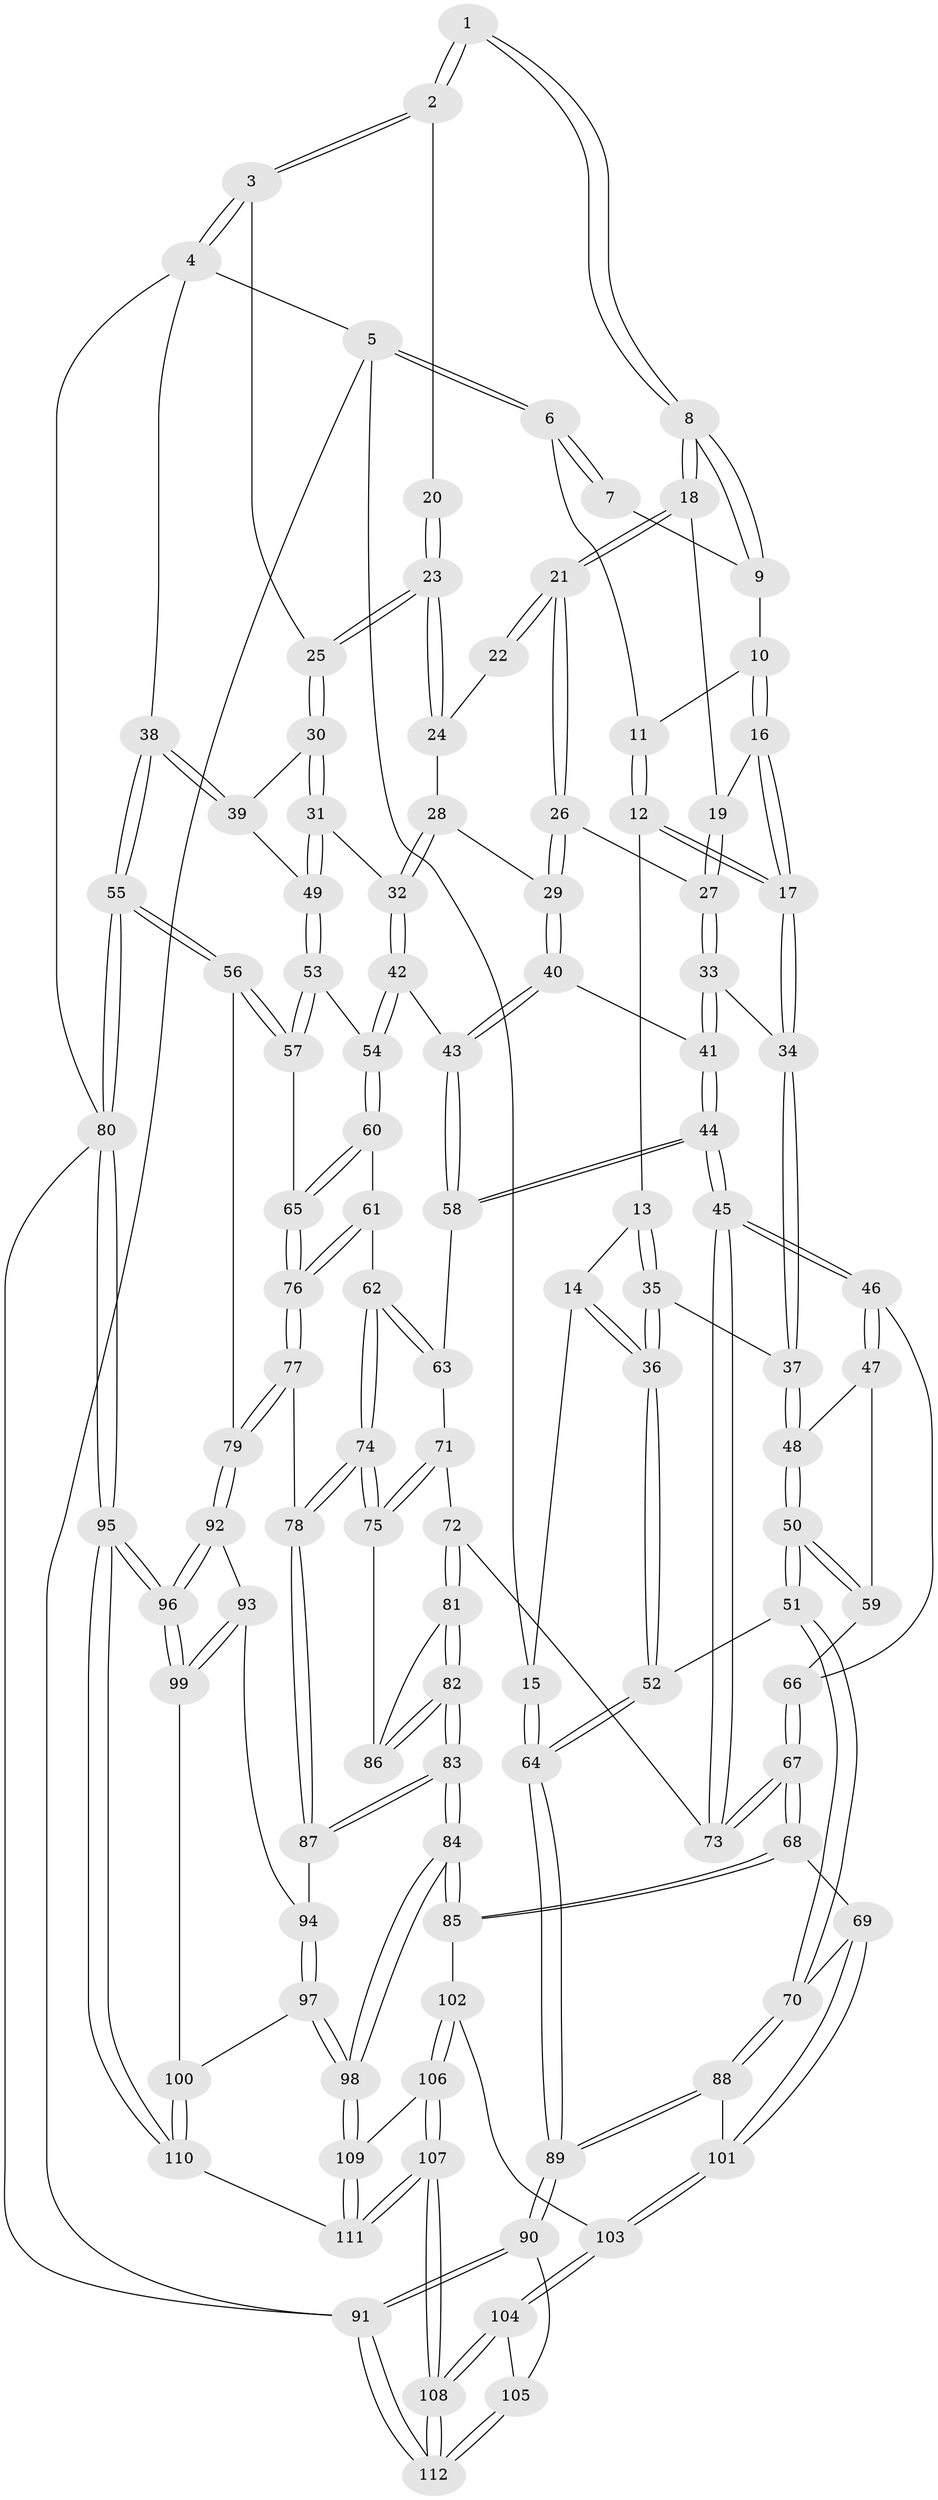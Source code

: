 // coarse degree distribution, {3: 0.4411764705882353, 6: 0.058823529411764705, 2: 0.058823529411764705, 4: 0.35294117647058826, 5: 0.08823529411764706}
// Generated by graph-tools (version 1.1) at 2025/54/03/04/25 22:54:08]
// undirected, 112 vertices, 277 edges
graph export_dot {
  node [color=gray90,style=filled];
  1 [pos="+0.5470576957714208+0"];
  2 [pos="+1+0"];
  3 [pos="+1+0"];
  4 [pos="+1+0"];
  5 [pos="+0+0"];
  6 [pos="+0.115982844901606+0"];
  7 [pos="+0.33127664132475904+0"];
  8 [pos="+0.5339551317090071+0.057082431118032725"];
  9 [pos="+0.39309663005531953+0.039383820875474665"];
  10 [pos="+0.35248086748571184+0.08873582237839843"];
  11 [pos="+0.1489397855289805+0"];
  12 [pos="+0.17207001653101983+0.04632295360199596"];
  13 [pos="+0.12479689472148776+0.1747406584150374"];
  14 [pos="+0.049083123611328085+0.1803623783740072"];
  15 [pos="+0+0.050128248011089255"];
  16 [pos="+0.34866840056637816+0.15703961544688064"];
  17 [pos="+0.33650923004889083+0.17277409660040235"];
  18 [pos="+0.545686718218953+0.10273710854292946"];
  19 [pos="+0.5385568105903654+0.10597470079798382"];
  20 [pos="+0.7183804315501788+0.048243884589564724"];
  21 [pos="+0.5714212551642348+0.12435935772851003"];
  22 [pos="+0.6782803055922725+0.08298229213988527"];
  23 [pos="+0.7825046733330971+0.1843807022863216"];
  24 [pos="+0.7535064197792967+0.18674993486536798"];
  25 [pos="+0.8447810250489222+0.1914182564849414"];
  26 [pos="+0.5978852740586551+0.21412403328843385"];
  27 [pos="+0.4292726721803281+0.2493614094197309"];
  28 [pos="+0.7258359092136735+0.20063644254993981"];
  29 [pos="+0.5984172996832696+0.21516767895383548"];
  30 [pos="+0.8541259451789722+0.22746041885808835"];
  31 [pos="+0.7518160076534478+0.3197862222704969"];
  32 [pos="+0.7340702990308641+0.33069706904827584"];
  33 [pos="+0.39817349693117343+0.2684863932326627"];
  34 [pos="+0.3281332565791106+0.22201795686926895"];
  35 [pos="+0.1571608326767914+0.2192822625888805"];
  36 [pos="+0.029296316446346372+0.40776312087283306"];
  37 [pos="+0.25558521058895156+0.2684472846473191"];
  38 [pos="+1+0.3033258291881675"];
  39 [pos="+0.9015220838830432+0.27694661927617287"];
  40 [pos="+0.5994728659658368+0.2610620619727361"];
  41 [pos="+0.44063081682121347+0.33979030109826264"];
  42 [pos="+0.6986853822759906+0.36655609311530674"];
  43 [pos="+0.6414211570345383+0.33767410479814164"];
  44 [pos="+0.43756635317079084+0.42467182008424254"];
  45 [pos="+0.4245699531337368+0.442355301156578"];
  46 [pos="+0.38570745576937043+0.4239092551047293"];
  47 [pos="+0.34029753745811847+0.391806385308098"];
  48 [pos="+0.25039487373518676+0.30249385023235636"];
  49 [pos="+0.8772088326015275+0.36376912490388325"];
  50 [pos="+0.18874220434323333+0.407721876118023"];
  51 [pos="+0.05259550631445705+0.46541187089979585"];
  52 [pos="+0.010701234120567197+0.45427320596863785"];
  53 [pos="+0.8746878292620002+0.39292807108963296"];
  54 [pos="+0.7006026014460021+0.37079031409411367"];
  55 [pos="+1+0.5616593729069783"];
  56 [pos="+1+0.5568696293964032"];
  57 [pos="+0.9009273600137852+0.46723177085481743"];
  58 [pos="+0.5498493886593387+0.41806215736534813"];
  59 [pos="+0.2231439488318219+0.42890465501801894"];
  60 [pos="+0.7083108422744442+0.4233802954672841"];
  61 [pos="+0.6943662611310715+0.4591163279789088"];
  62 [pos="+0.6752235499995031+0.4886966425410822"];
  63 [pos="+0.5806027514363786+0.46834400447669067"];
  64 [pos="+0+0.4778202869502042"];
  65 [pos="+0.831574800694734+0.4797729039169549"];
  66 [pos="+0.22897124512242228+0.433419307481397"];
  67 [pos="+0.3335821285263089+0.5591673896579099"];
  68 [pos="+0.26768479357370756+0.682230153520954"];
  69 [pos="+0.2640903879480071+0.6814270904704192"];
  70 [pos="+0.11583832085410305+0.5417925524894385"];
  71 [pos="+0.5703032554872781+0.5007797687933438"];
  72 [pos="+0.4744153858369063+0.5396391763558118"];
  73 [pos="+0.41571127068465524+0.49287231449716096"];
  74 [pos="+0.6639585746707678+0.5726747651416626"];
  75 [pos="+0.6092498789712167+0.567683435665384"];
  76 [pos="+0.7838840979837691+0.541026598560845"];
  77 [pos="+0.7658794821003605+0.6014287682727059"];
  78 [pos="+0.6935204941613806+0.6166102516108736"];
  79 [pos="+0.8758848920887676+0.6459879884107121"];
  80 [pos="+1+1"];
  81 [pos="+0.4786455491334876+0.5455287142749338"];
  82 [pos="+0.5103029469953486+0.6846754115346404"];
  83 [pos="+0.5055972273198333+0.7585076784863484"];
  84 [pos="+0.43919905910668416+0.8319504019614211"];
  85 [pos="+0.315889542654805+0.7475899069115023"];
  86 [pos="+0.5979542917487212+0.5712723355726121"];
  87 [pos="+0.6680717435807503+0.703273025992267"];
  88 [pos="+0.02491473974211077+0.7631251067695274"];
  89 [pos="+0+0.7694766654952361"];
  90 [pos="+0+0.8222752331522747"];
  91 [pos="+0+1"];
  92 [pos="+0.8359675579294331+0.7511722674562203"];
  93 [pos="+0.772428838080061+0.7589583048029205"];
  94 [pos="+0.6728554732671577+0.7077584330219628"];
  95 [pos="+1+1"];
  96 [pos="+1+1"];
  97 [pos="+0.6873952119653365+0.873547658658927"];
  98 [pos="+0.4414001525376787+0.8412760951764016"];
  99 [pos="+0.7278858137759675+0.8923405937641419"];
  100 [pos="+0.7139522124809102+0.8897866068861716"];
  101 [pos="+0.05763556965229274+0.7662906157768953"];
  102 [pos="+0.17580206620430305+0.888922271466591"];
  103 [pos="+0.1268118406961684+0.883138384118233"];
  104 [pos="+0.08071256258592874+0.9387958938798627"];
  105 [pos="+0.07815818550776944+0.9381816066316834"];
  106 [pos="+0.19185427616863107+0.9321310772374809"];
  107 [pos="+0.24114351025972464+1"];
  108 [pos="+0.20150200412591032+1"];
  109 [pos="+0.4404163792095472+0.865953989303827"];
  110 [pos="+0.4575336302461805+1"];
  111 [pos="+0.4433223750821848+1"];
  112 [pos="+0+1"];
  1 -- 2;
  1 -- 2;
  1 -- 8;
  1 -- 8;
  2 -- 3;
  2 -- 3;
  2 -- 20;
  3 -- 4;
  3 -- 4;
  3 -- 25;
  4 -- 5;
  4 -- 38;
  4 -- 80;
  5 -- 6;
  5 -- 6;
  5 -- 15;
  5 -- 91;
  6 -- 7;
  6 -- 7;
  6 -- 11;
  7 -- 9;
  8 -- 9;
  8 -- 9;
  8 -- 18;
  8 -- 18;
  9 -- 10;
  10 -- 11;
  10 -- 16;
  10 -- 16;
  11 -- 12;
  11 -- 12;
  12 -- 13;
  12 -- 17;
  12 -- 17;
  13 -- 14;
  13 -- 35;
  13 -- 35;
  14 -- 15;
  14 -- 36;
  14 -- 36;
  15 -- 64;
  15 -- 64;
  16 -- 17;
  16 -- 17;
  16 -- 19;
  17 -- 34;
  17 -- 34;
  18 -- 19;
  18 -- 21;
  18 -- 21;
  19 -- 27;
  19 -- 27;
  20 -- 23;
  20 -- 23;
  21 -- 22;
  21 -- 22;
  21 -- 26;
  21 -- 26;
  22 -- 24;
  23 -- 24;
  23 -- 24;
  23 -- 25;
  23 -- 25;
  24 -- 28;
  25 -- 30;
  25 -- 30;
  26 -- 27;
  26 -- 29;
  26 -- 29;
  27 -- 33;
  27 -- 33;
  28 -- 29;
  28 -- 32;
  28 -- 32;
  29 -- 40;
  29 -- 40;
  30 -- 31;
  30 -- 31;
  30 -- 39;
  31 -- 32;
  31 -- 49;
  31 -- 49;
  32 -- 42;
  32 -- 42;
  33 -- 34;
  33 -- 41;
  33 -- 41;
  34 -- 37;
  34 -- 37;
  35 -- 36;
  35 -- 36;
  35 -- 37;
  36 -- 52;
  36 -- 52;
  37 -- 48;
  37 -- 48;
  38 -- 39;
  38 -- 39;
  38 -- 55;
  38 -- 55;
  39 -- 49;
  40 -- 41;
  40 -- 43;
  40 -- 43;
  41 -- 44;
  41 -- 44;
  42 -- 43;
  42 -- 54;
  42 -- 54;
  43 -- 58;
  43 -- 58;
  44 -- 45;
  44 -- 45;
  44 -- 58;
  44 -- 58;
  45 -- 46;
  45 -- 46;
  45 -- 73;
  45 -- 73;
  46 -- 47;
  46 -- 47;
  46 -- 66;
  47 -- 48;
  47 -- 59;
  48 -- 50;
  48 -- 50;
  49 -- 53;
  49 -- 53;
  50 -- 51;
  50 -- 51;
  50 -- 59;
  50 -- 59;
  51 -- 52;
  51 -- 70;
  51 -- 70;
  52 -- 64;
  52 -- 64;
  53 -- 54;
  53 -- 57;
  53 -- 57;
  54 -- 60;
  54 -- 60;
  55 -- 56;
  55 -- 56;
  55 -- 80;
  55 -- 80;
  56 -- 57;
  56 -- 57;
  56 -- 79;
  57 -- 65;
  58 -- 63;
  59 -- 66;
  60 -- 61;
  60 -- 65;
  60 -- 65;
  61 -- 62;
  61 -- 76;
  61 -- 76;
  62 -- 63;
  62 -- 63;
  62 -- 74;
  62 -- 74;
  63 -- 71;
  64 -- 89;
  64 -- 89;
  65 -- 76;
  65 -- 76;
  66 -- 67;
  66 -- 67;
  67 -- 68;
  67 -- 68;
  67 -- 73;
  67 -- 73;
  68 -- 69;
  68 -- 85;
  68 -- 85;
  69 -- 70;
  69 -- 101;
  69 -- 101;
  70 -- 88;
  70 -- 88;
  71 -- 72;
  71 -- 75;
  71 -- 75;
  72 -- 73;
  72 -- 81;
  72 -- 81;
  74 -- 75;
  74 -- 75;
  74 -- 78;
  74 -- 78;
  75 -- 86;
  76 -- 77;
  76 -- 77;
  77 -- 78;
  77 -- 79;
  77 -- 79;
  78 -- 87;
  78 -- 87;
  79 -- 92;
  79 -- 92;
  80 -- 95;
  80 -- 95;
  80 -- 91;
  81 -- 82;
  81 -- 82;
  81 -- 86;
  82 -- 83;
  82 -- 83;
  82 -- 86;
  82 -- 86;
  83 -- 84;
  83 -- 84;
  83 -- 87;
  83 -- 87;
  84 -- 85;
  84 -- 85;
  84 -- 98;
  84 -- 98;
  85 -- 102;
  87 -- 94;
  88 -- 89;
  88 -- 89;
  88 -- 101;
  89 -- 90;
  89 -- 90;
  90 -- 91;
  90 -- 91;
  90 -- 105;
  91 -- 112;
  91 -- 112;
  92 -- 93;
  92 -- 96;
  92 -- 96;
  93 -- 94;
  93 -- 99;
  93 -- 99;
  94 -- 97;
  94 -- 97;
  95 -- 96;
  95 -- 96;
  95 -- 110;
  95 -- 110;
  96 -- 99;
  96 -- 99;
  97 -- 98;
  97 -- 98;
  97 -- 100;
  98 -- 109;
  98 -- 109;
  99 -- 100;
  100 -- 110;
  100 -- 110;
  101 -- 103;
  101 -- 103;
  102 -- 103;
  102 -- 106;
  102 -- 106;
  103 -- 104;
  103 -- 104;
  104 -- 105;
  104 -- 108;
  104 -- 108;
  105 -- 112;
  105 -- 112;
  106 -- 107;
  106 -- 107;
  106 -- 109;
  107 -- 108;
  107 -- 108;
  107 -- 111;
  107 -- 111;
  108 -- 112;
  108 -- 112;
  109 -- 111;
  109 -- 111;
  110 -- 111;
}
